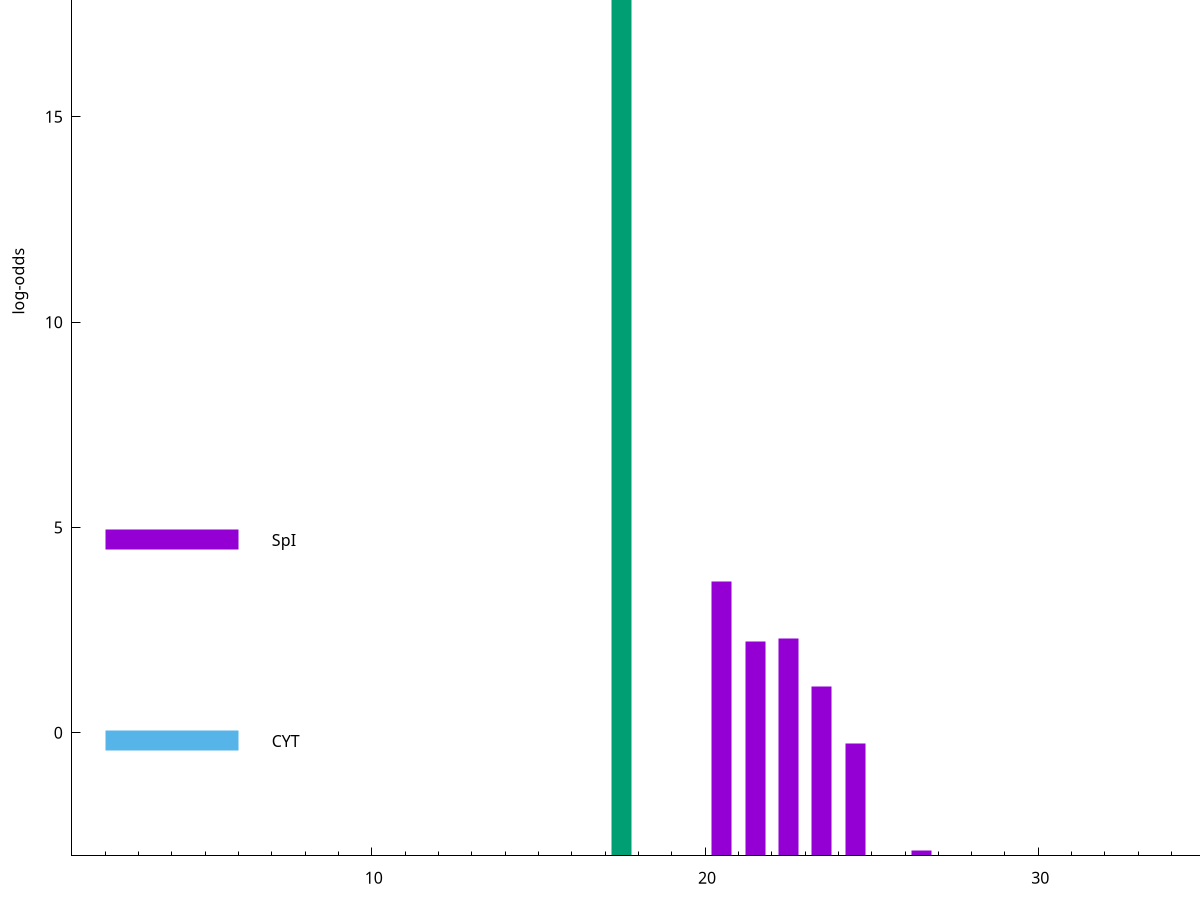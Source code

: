 set title "LipoP predictions for SRR3987115.gff"
set size 2., 1.4
set xrange [1:70] 
set mxtics 10
set yrange [-3:25]
set y2range [0:28]
set ylabel "log-odds"
set term postscript eps color solid "Helvetica" 30
set output "SRR3987115.gff4.eps"
set arrow from 2,20.777 to 6,20.777 nohead lt 2 lw 20
set label "SpII" at 7,20.777
set arrow from 2,4.69598 to 6,4.69598 nohead lt 1 lw 20
set label "SpI" at 7,4.69598
set arrow from 2,-0.200913 to 6,-0.200913 nohead lt 3 lw 20
set label "CYT" at 7,-0.200913
set arrow from 2,20.777 to 6,20.777 nohead lt 2 lw 20
set label "SpII" at 7,20.777
# NOTE: The scores below are the log-odds scores with the threshold
# NOTE: subtracted (a hack to make gnuplot make the histogram all
# NOTE: look nice).
plot "-" axes x1y2 title "" with impulses lt 2 lw 20, "-" axes x1y2 title "" with impulses lt 1 lw 20
17.500000 23.777000
e
20.500000 6.695260
22.500000 5.297010
21.500000 5.219720
23.500000 4.134710
24.500000 2.728566
26.500000 0.125090
e
exit

